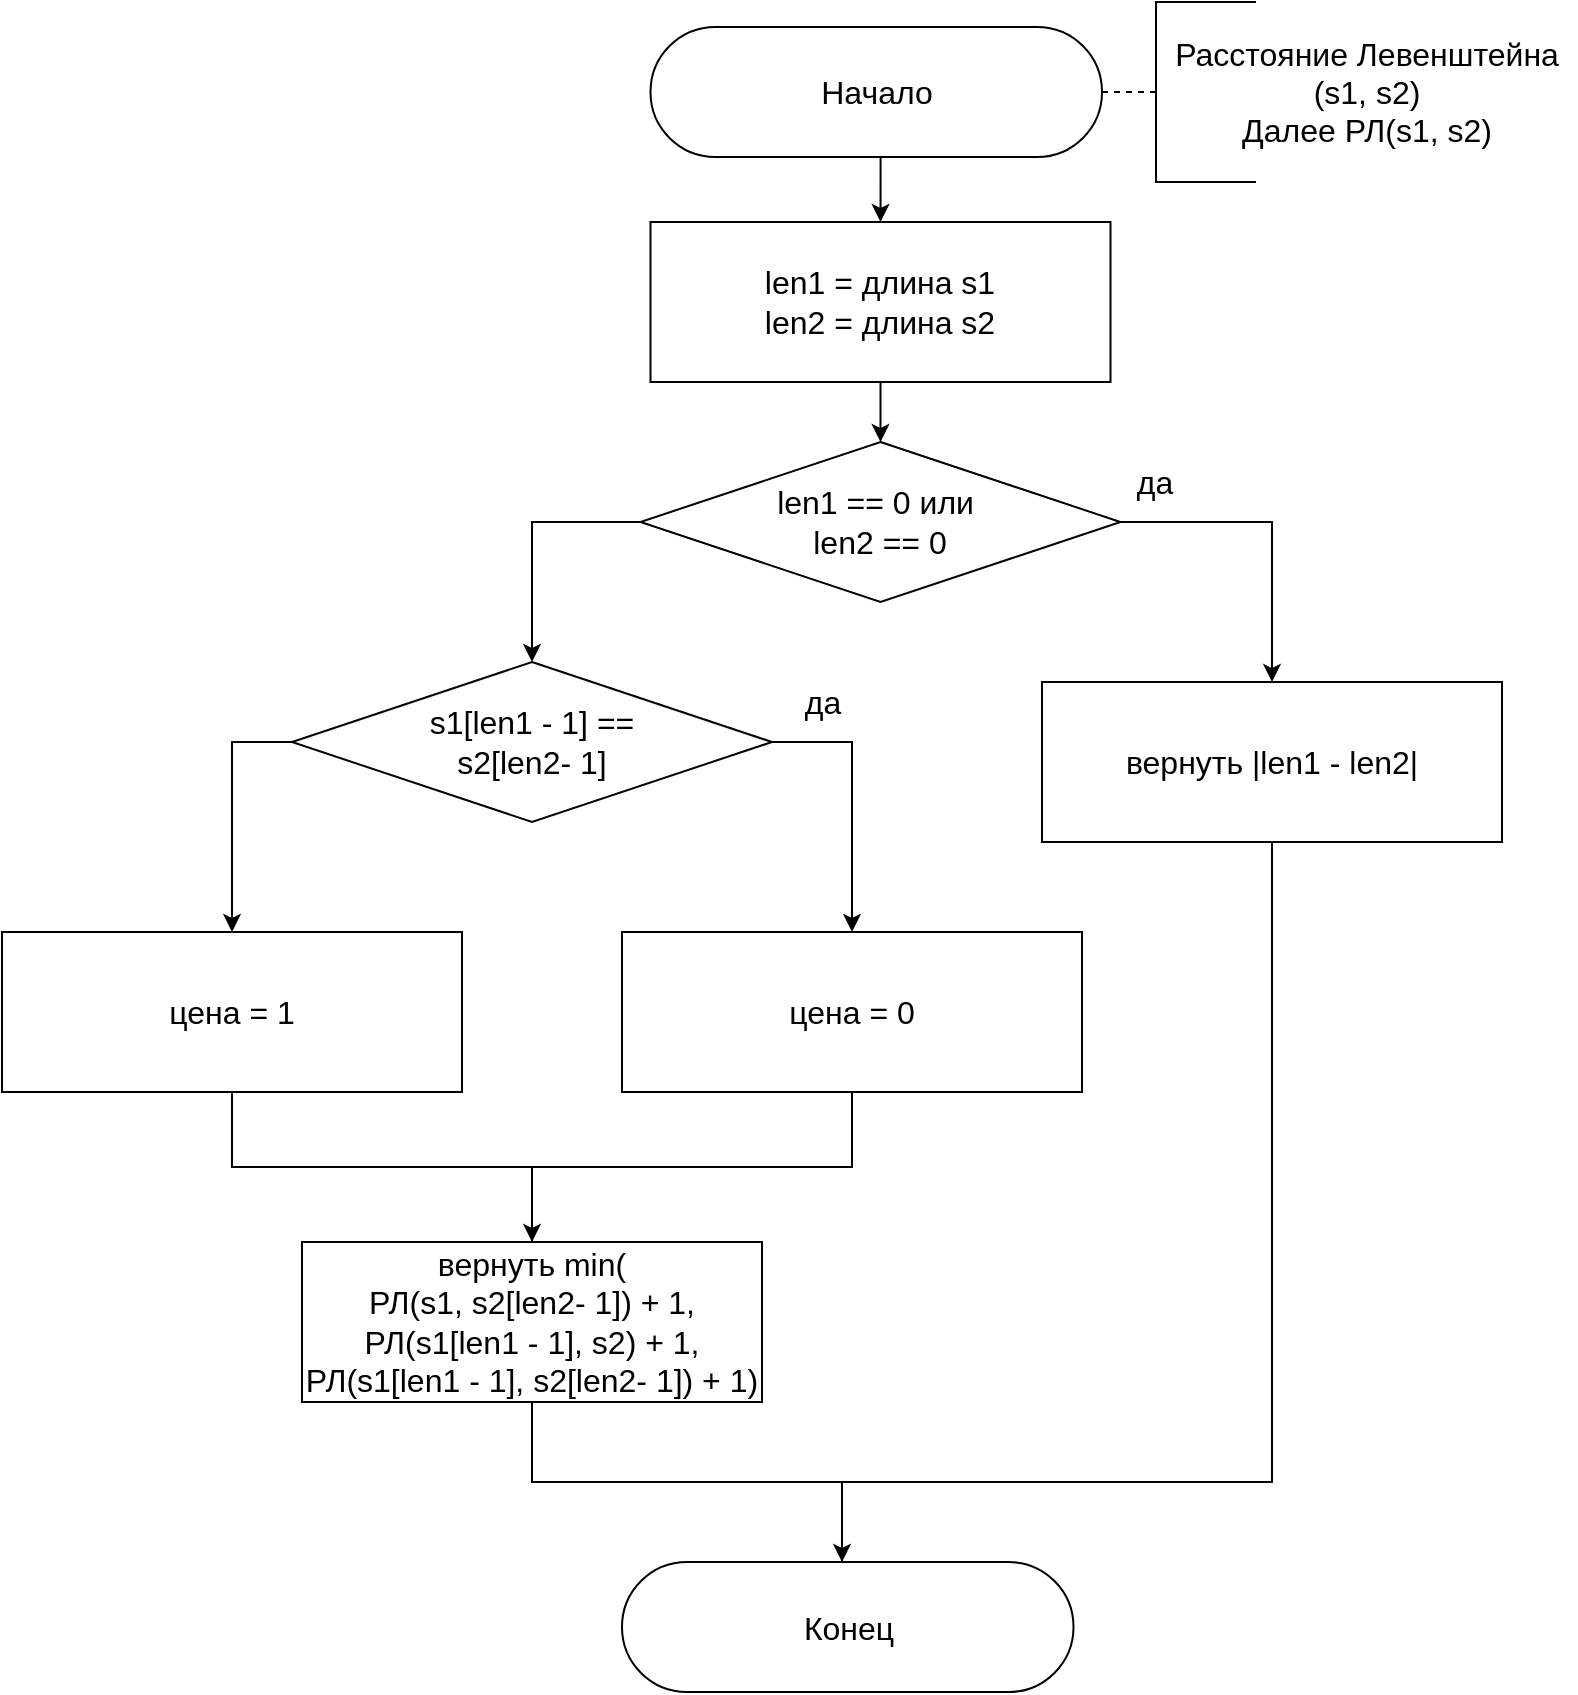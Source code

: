<mxfile version="15.5.2" type="device"><diagram id="VMhd3M5asIEStgDn_7B3" name="Page-1"><mxGraphModel dx="1123" dy="779" grid="1" gridSize="10" guides="1" tooltips="1" connect="1" arrows="1" fold="1" page="1" pageScale="1" pageWidth="827" pageHeight="1169" math="0" shadow="0"><root><mxCell id="0"/><mxCell id="1" parent="0"/><mxCell id="z1U_d_ku77bhvDQSUVMk-29" style="edgeStyle=orthogonalEdgeStyle;rounded=0;orthogonalLoop=1;jettySize=auto;html=1;exitX=0.5;exitY=0.5;exitDx=0;exitDy=32.5;exitPerimeter=0;entryX=0.5;entryY=0;entryDx=0;entryDy=0;fontSize=16;" edge="1" parent="1" source="z1U_d_ku77bhvDQSUVMk-1" target="z1U_d_ku77bhvDQSUVMk-27"><mxGeometry relative="1" as="geometry"/></mxCell><mxCell id="z1U_d_ku77bhvDQSUVMk-1" value="&lt;font style=&quot;font-size: 16px&quot;&gt;Начало&lt;/font&gt;" style="html=1;dashed=0;whitespace=wrap;shape=mxgraph.dfd.start" vertex="1" parent="1"><mxGeometry x="334.25" y="52.5" width="225.75" height="65" as="geometry"/></mxCell><mxCell id="z1U_d_ku77bhvDQSUVMk-2" style="edgeStyle=orthogonalEdgeStyle;rounded=0;orthogonalLoop=1;jettySize=auto;html=1;exitX=0;exitY=0.5;exitDx=0;exitDy=0;exitPerimeter=0;entryX=1;entryY=0.5;entryDx=0;entryDy=0;entryPerimeter=0;dashed=1;endArrow=none;endFill=0;" edge="1" parent="1" source="z1U_d_ku77bhvDQSUVMk-3" target="z1U_d_ku77bhvDQSUVMk-1"><mxGeometry relative="1" as="geometry"/></mxCell><mxCell id="z1U_d_ku77bhvDQSUVMk-3" value="" style="strokeWidth=1;html=1;shape=mxgraph.flowchart.annotation_1;align=left;pointerEvents=1;" vertex="1" parent="1"><mxGeometry x="587" y="40" width="50" height="90" as="geometry"/></mxCell><mxCell id="z1U_d_ku77bhvDQSUVMk-4" value="&lt;font style=&quot;font-size: 16px&quot;&gt;Расстояние Левенштейна&lt;br&gt;(s1, s2)&lt;br&gt;Далее РЛ(s1, s2)&lt;br&gt;&lt;/font&gt;" style="text;html=1;align=center;verticalAlign=middle;resizable=0;points=[];autosize=1;strokeColor=none;fillColor=none;" vertex="1" parent="1"><mxGeometry x="587" y="60" width="210" height="50" as="geometry"/></mxCell><mxCell id="z1U_d_ku77bhvDQSUVMk-10" style="edgeStyle=orthogonalEdgeStyle;rounded=0;orthogonalLoop=1;jettySize=auto;html=1;exitX=1;exitY=0.5;exitDx=0;exitDy=0;exitPerimeter=0;entryX=0.5;entryY=0;entryDx=0;entryDy=0;fontSize=16;" edge="1" parent="1" source="z1U_d_ku77bhvDQSUVMk-6" target="z1U_d_ku77bhvDQSUVMk-26"><mxGeometry relative="1" as="geometry"><mxPoint x="640" y="380" as="targetPoint"/></mxGeometry></mxCell><mxCell id="z1U_d_ku77bhvDQSUVMk-13" style="edgeStyle=orthogonalEdgeStyle;rounded=0;orthogonalLoop=1;jettySize=auto;html=1;exitX=0;exitY=0.5;exitDx=0;exitDy=0;exitPerimeter=0;entryX=0.5;entryY=0;entryDx=0;entryDy=0;entryPerimeter=0;fontSize=16;" edge="1" parent="1" source="z1U_d_ku77bhvDQSUVMk-6" target="z1U_d_ku77bhvDQSUVMk-12"><mxGeometry relative="1" as="geometry"/></mxCell><mxCell id="z1U_d_ku77bhvDQSUVMk-6" value="&lt;font style=&quot;font-size: 16px&quot;&gt;len1 == 0 или&amp;nbsp;&lt;br&gt;len2 == 0&lt;br&gt;&lt;/font&gt;" style="strokeWidth=1;html=1;shape=mxgraph.flowchart.decision;whiteSpace=wrap;rounded=1;shadow=0;glass=0;sketch=0;gradientColor=none;" vertex="1" parent="1"><mxGeometry x="329.25" y="260" width="240" height="80" as="geometry"/></mxCell><mxCell id="z1U_d_ku77bhvDQSUVMk-11" value="да" style="text;html=1;align=center;verticalAlign=middle;resizable=0;points=[];autosize=1;strokeColor=none;fillColor=none;fontSize=16;" vertex="1" parent="1"><mxGeometry x="570.56" y="270" width="30" height="20" as="geometry"/></mxCell><mxCell id="z1U_d_ku77bhvDQSUVMk-17" style="edgeStyle=orthogonalEdgeStyle;rounded=0;orthogonalLoop=1;jettySize=auto;html=1;exitX=0;exitY=0.5;exitDx=0;exitDy=0;exitPerimeter=0;entryX=0.5;entryY=0;entryDx=0;entryDy=0;fontSize=16;" edge="1" parent="1" source="z1U_d_ku77bhvDQSUVMk-12" target="z1U_d_ku77bhvDQSUVMk-24"><mxGeometry relative="1" as="geometry"><mxPoint x="140" y="510" as="targetPoint"/><Array as="points"><mxPoint x="125" y="410"/></Array></mxGeometry></mxCell><mxCell id="z1U_d_ku77bhvDQSUVMk-18" style="edgeStyle=orthogonalEdgeStyle;rounded=0;orthogonalLoop=1;jettySize=auto;html=1;exitX=1;exitY=0.5;exitDx=0;exitDy=0;exitPerimeter=0;fontSize=16;entryX=0.5;entryY=0;entryDx=0;entryDy=0;" edge="1" parent="1" source="z1U_d_ku77bhvDQSUVMk-12" target="z1U_d_ku77bhvDQSUVMk-25"><mxGeometry relative="1" as="geometry"><mxPoint x="437.571" y="510" as="targetPoint"/></mxGeometry></mxCell><mxCell id="z1U_d_ku77bhvDQSUVMk-12" value="&lt;font style=&quot;font-size: 16px&quot;&gt;s1[len1 - 1]&amp;nbsp;== &lt;br&gt;s2[len2- 1]&lt;br&gt;&lt;/font&gt;" style="strokeWidth=1;html=1;shape=mxgraph.flowchart.decision;whiteSpace=wrap;rounded=1;shadow=0;glass=0;sketch=0;gradientColor=none;" vertex="1" parent="1"><mxGeometry x="155" y="370" width="240" height="80" as="geometry"/></mxCell><mxCell id="z1U_d_ku77bhvDQSUVMk-19" value="да" style="text;html=1;align=center;verticalAlign=middle;resizable=0;points=[];autosize=1;strokeColor=none;fillColor=none;fontSize=16;" vertex="1" parent="1"><mxGeometry x="405.0" y="380" width="30" height="20" as="geometry"/></mxCell><mxCell id="z1U_d_ku77bhvDQSUVMk-34" style="edgeStyle=orthogonalEdgeStyle;rounded=0;orthogonalLoop=1;jettySize=auto;html=1;exitX=0.5;exitY=1;exitDx=0;exitDy=0;fontSize=16;" edge="1" parent="1" source="z1U_d_ku77bhvDQSUVMk-20" target="z1U_d_ku77bhvDQSUVMk-30"><mxGeometry relative="1" as="geometry"><Array as="points"><mxPoint x="275" y="780"/><mxPoint x="430" y="780"/></Array></mxGeometry></mxCell><mxCell id="z1U_d_ku77bhvDQSUVMk-20" value="&lt;font style=&quot;font-size: 16px&quot;&gt;вернуть min(&lt;br&gt;РЛ(s1,&amp;nbsp;s2[len2- 1]) + 1, &amp;nbsp;РЛ(s1[len1 - 1],&amp;nbsp;s2) + 1,&amp;nbsp;&lt;br&gt;РЛ(s1[len1 - 1],&amp;nbsp;s2[len2- 1]) + 1)&lt;br&gt;&lt;/font&gt;" style="rounded=0;whiteSpace=wrap;html=1;shadow=0;glass=0;sketch=0;strokeWidth=1;gradientColor=none;" vertex="1" parent="1"><mxGeometry x="160" y="660" width="230" height="80" as="geometry"/></mxCell><mxCell id="z1U_d_ku77bhvDQSUVMk-38" style="edgeStyle=orthogonalEdgeStyle;rounded=0;orthogonalLoop=1;jettySize=auto;html=1;exitX=0.5;exitY=1;exitDx=0;exitDy=0;entryX=0.5;entryY=0;entryDx=0;entryDy=0;fontSize=16;endArrow=classic;endFill=1;" edge="1" parent="1" source="z1U_d_ku77bhvDQSUVMk-24" target="z1U_d_ku77bhvDQSUVMk-20"><mxGeometry relative="1" as="geometry"/></mxCell><mxCell id="z1U_d_ku77bhvDQSUVMk-24" value="&lt;font style=&quot;font-size: 16px&quot;&gt;цена = 1&lt;br&gt;&lt;/font&gt;" style="rounded=0;whiteSpace=wrap;html=1;shadow=0;glass=0;sketch=0;strokeWidth=1;gradientColor=none;" vertex="1" parent="1"><mxGeometry x="10" y="505" width="230" height="80" as="geometry"/></mxCell><mxCell id="z1U_d_ku77bhvDQSUVMk-39" style="edgeStyle=orthogonalEdgeStyle;rounded=0;orthogonalLoop=1;jettySize=auto;html=1;exitX=0.5;exitY=1;exitDx=0;exitDy=0;entryX=0.5;entryY=0;entryDx=0;entryDy=0;fontSize=16;endArrow=none;endFill=0;" edge="1" parent="1" source="z1U_d_ku77bhvDQSUVMk-25" target="z1U_d_ku77bhvDQSUVMk-20"><mxGeometry relative="1" as="geometry"/></mxCell><mxCell id="z1U_d_ku77bhvDQSUVMk-25" value="&lt;font style=&quot;font-size: 16px&quot;&gt;цена = 0&lt;br&gt;&lt;/font&gt;" style="rounded=0;whiteSpace=wrap;html=1;shadow=0;glass=0;sketch=0;strokeWidth=1;gradientColor=none;" vertex="1" parent="1"><mxGeometry x="320" y="505" width="230" height="80" as="geometry"/></mxCell><mxCell id="z1U_d_ku77bhvDQSUVMk-41" style="edgeStyle=orthogonalEdgeStyle;rounded=0;orthogonalLoop=1;jettySize=auto;html=1;exitX=0.5;exitY=1;exitDx=0;exitDy=0;entryX=0.5;entryY=0.5;entryDx=0;entryDy=-32.5;entryPerimeter=0;fontSize=16;endArrow=none;endFill=0;" edge="1" parent="1" source="z1U_d_ku77bhvDQSUVMk-26" target="z1U_d_ku77bhvDQSUVMk-30"><mxGeometry relative="1" as="geometry"><Array as="points"><mxPoint x="645" y="780"/><mxPoint x="430" y="780"/><mxPoint x="430" y="820"/></Array></mxGeometry></mxCell><mxCell id="z1U_d_ku77bhvDQSUVMk-26" value="&lt;font style=&quot;font-size: 16px&quot;&gt;вернуть |len1 - len2|&lt;br&gt;&lt;/font&gt;" style="rounded=0;whiteSpace=wrap;html=1;shadow=0;glass=0;sketch=0;strokeWidth=1;gradientColor=none;" vertex="1" parent="1"><mxGeometry x="530" y="380" width="230" height="80" as="geometry"/></mxCell><mxCell id="z1U_d_ku77bhvDQSUVMk-28" style="edgeStyle=orthogonalEdgeStyle;rounded=0;orthogonalLoop=1;jettySize=auto;html=1;exitX=0.5;exitY=1;exitDx=0;exitDy=0;entryX=0.5;entryY=0;entryDx=0;entryDy=0;entryPerimeter=0;fontSize=16;" edge="1" parent="1" source="z1U_d_ku77bhvDQSUVMk-27" target="z1U_d_ku77bhvDQSUVMk-6"><mxGeometry relative="1" as="geometry"/></mxCell><mxCell id="z1U_d_ku77bhvDQSUVMk-27" value="&lt;font style=&quot;font-size: 16px&quot;&gt;len1 = длина s1&lt;br&gt;len2 = длина s2&lt;br&gt;&lt;/font&gt;" style="rounded=0;whiteSpace=wrap;html=1;shadow=0;glass=0;sketch=0;strokeWidth=1;gradientColor=none;" vertex="1" parent="1"><mxGeometry x="334.25" y="150" width="230" height="80" as="geometry"/></mxCell><mxCell id="z1U_d_ku77bhvDQSUVMk-30" value="&lt;font size=&quot;3&quot;&gt;Конец&lt;/font&gt;" style="html=1;dashed=0;whitespace=wrap;shape=mxgraph.dfd.start" vertex="1" parent="1"><mxGeometry x="320" y="820" width="225.75" height="65" as="geometry"/></mxCell></root></mxGraphModel></diagram></mxfile>